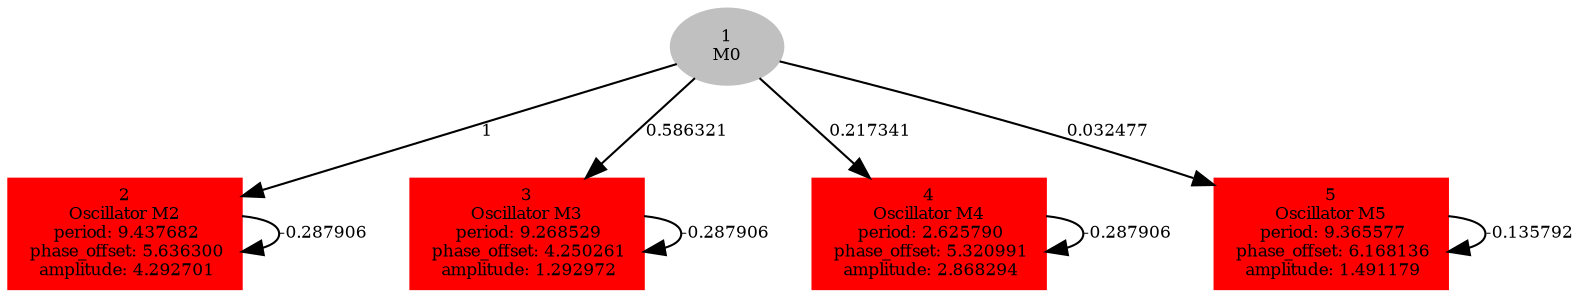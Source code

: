  digraph g{ forcelabels=true;
1[label=<1<BR/>M0>,color="grey",style=filled,fontsize=8];
2 [label=<2<BR />Oscillator M2<BR /> period: 9.437682<BR /> phase_offset: 5.636300<BR /> amplitude: 4.292701>, shape=box,color=red,style=filled,fontsize=8];3 [label=<3<BR />Oscillator M3<BR /> period: 9.268529<BR /> phase_offset: 4.250261<BR /> amplitude: 1.292972>, shape=box,color=red,style=filled,fontsize=8];4 [label=<4<BR />Oscillator M4<BR /> period: 2.625790<BR /> phase_offset: 5.320991<BR /> amplitude: 2.868294>, shape=box,color=red,style=filled,fontsize=8];5 [label=<5<BR />Oscillator M5<BR /> period: 9.365577<BR /> phase_offset: 6.168136<BR /> amplitude: 1.491179>, shape=box,color=red,style=filled,fontsize=8];1 -> 2[label="1 ",fontsize="8"];
1 -> 3[label="0.586321 ",fontsize="8"];
1 -> 4[label="0.217341 ",fontsize="8"];
1 -> 5[label="0.032477 ",fontsize="8"];
2 -> 2[label="-0.287906 ",fontsize="8"];
3 -> 3[label="-0.287906 ",fontsize="8"];
4 -> 4[label="-0.287906 ",fontsize="8"];
5 -> 5[label="-0.135792 ",fontsize="8"];
 }
